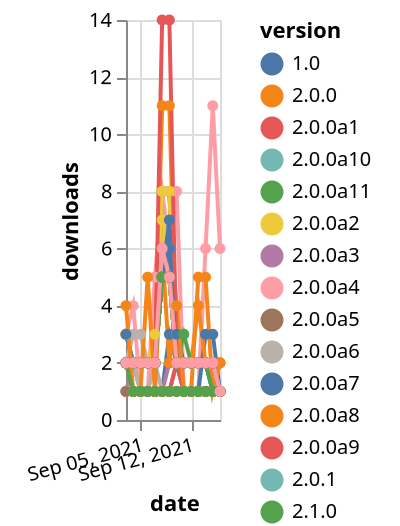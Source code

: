 {"$schema": "https://vega.github.io/schema/vega-lite/v5.json", "description": "A simple bar chart with embedded data.", "data": {"values": [{"date": "2021-09-03", "total": 2658, "delta": 2, "version": "2.0.0a6"}, {"date": "2021-09-04", "total": 2661, "delta": 3, "version": "2.0.0a6"}, {"date": "2021-09-05", "total": 2664, "delta": 3, "version": "2.0.0a6"}, {"date": "2021-09-06", "total": 2666, "delta": 2, "version": "2.0.0a6"}, {"date": "2021-09-07", "total": 2668, "delta": 2, "version": "2.0.0a6"}, {"date": "2021-09-08", "total": 2673, "delta": 5, "version": "2.0.0a6"}, {"date": "2021-09-09", "total": 2678, "delta": 5, "version": "2.0.0a6"}, {"date": "2021-09-10", "total": 2680, "delta": 2, "version": "2.0.0a6"}, {"date": "2021-09-11", "total": 2682, "delta": 2, "version": "2.0.0a6"}, {"date": "2021-09-12", "total": 2684, "delta": 2, "version": "2.0.0a6"}, {"date": "2021-09-13", "total": 2686, "delta": 2, "version": "2.0.0a6"}, {"date": "2021-09-14", "total": 2688, "delta": 2, "version": "2.0.0a6"}, {"date": "2021-09-15", "total": 2690, "delta": 2, "version": "2.0.0a6"}, {"date": "2021-09-16", "total": 2691, "delta": 1, "version": "2.0.0a6"}, {"date": "2021-09-03", "total": 136, "delta": 3, "version": "4.2.2"}, {"date": "2021-09-04", "total": 140, "delta": 4, "version": "4.2.2"}, {"date": "2021-09-05", "total": 141, "delta": 1, "version": "4.2.2"}, {"date": "2021-09-06", "total": 142, "delta": 1, "version": "4.2.2"}, {"date": "2021-09-07", "total": 147, "delta": 5, "version": "4.2.2"}, {"date": "2021-09-08", "total": 155, "delta": 8, "version": "4.2.2"}, {"date": "2021-09-09", "total": 161, "delta": 6, "version": "4.2.2"}, {"date": "2021-09-10", "total": 169, "delta": 8, "version": "4.2.2"}, {"date": "2021-09-11", "total": 170, "delta": 1, "version": "4.2.2"}, {"date": "2021-09-12", "total": 171, "delta": 1, "version": "4.2.2"}, {"date": "2021-09-13", "total": 172, "delta": 1, "version": "4.2.2"}, {"date": "2021-09-14", "total": 178, "delta": 6, "version": "4.2.2"}, {"date": "2021-09-15", "total": 189, "delta": 11, "version": "4.2.2"}, {"date": "2021-09-16", "total": 195, "delta": 6, "version": "4.2.2"}, {"date": "2021-09-03", "total": 250, "delta": 2, "version": "4.1.1"}, {"date": "2021-09-04", "total": 251, "delta": 1, "version": "4.1.1"}, {"date": "2021-09-05", "total": 252, "delta": 1, "version": "4.1.1"}, {"date": "2021-09-06", "total": 253, "delta": 1, "version": "4.1.1"}, {"date": "2021-09-07", "total": 254, "delta": 1, "version": "4.1.1"}, {"date": "2021-09-08", "total": 255, "delta": 1, "version": "4.1.1"}, {"date": "2021-09-09", "total": 256, "delta": 1, "version": "4.1.1"}, {"date": "2021-09-10", "total": 258, "delta": 2, "version": "4.1.1"}, {"date": "2021-09-11", "total": 259, "delta": 1, "version": "4.1.1"}, {"date": "2021-09-12", "total": 260, "delta": 1, "version": "4.1.1"}, {"date": "2021-09-13", "total": 261, "delta": 1, "version": "4.1.1"}, {"date": "2021-09-14", "total": 262, "delta": 1, "version": "4.1.1"}, {"date": "2021-09-15", "total": 263, "delta": 1, "version": "4.1.1"}, {"date": "2021-09-16", "total": 264, "delta": 1, "version": "4.1.1"}, {"date": "2021-09-03", "total": 1677, "delta": 2, "version": "3.2.1"}, {"date": "2021-09-04", "total": 1679, "delta": 2, "version": "3.2.1"}, {"date": "2021-09-05", "total": 1681, "delta": 2, "version": "3.2.1"}, {"date": "2021-09-06", "total": 1683, "delta": 2, "version": "3.2.1"}, {"date": "2021-09-07", "total": 1685, "delta": 2, "version": "3.2.1"}, {"date": "2021-09-08", "total": 1693, "delta": 8, "version": "3.2.1"}, {"date": "2021-09-09", "total": 1701, "delta": 8, "version": "3.2.1"}, {"date": "2021-09-10", "total": 1703, "delta": 2, "version": "3.2.1"}, {"date": "2021-09-11", "total": 1705, "delta": 2, "version": "3.2.1"}, {"date": "2021-09-12", "total": 1707, "delta": 2, "version": "3.2.1"}, {"date": "2021-09-13", "total": 1709, "delta": 2, "version": "3.2.1"}, {"date": "2021-09-14", "total": 1711, "delta": 2, "version": "3.2.1"}, {"date": "2021-09-15", "total": 1713, "delta": 2, "version": "3.2.1"}, {"date": "2021-09-16", "total": 1714, "delta": 1, "version": "3.2.1"}, {"date": "2021-09-03", "total": 151, "delta": 2, "version": "4.2.0"}, {"date": "2021-09-04", "total": 152, "delta": 1, "version": "4.2.0"}, {"date": "2021-09-05", "total": 153, "delta": 1, "version": "4.2.0"}, {"date": "2021-09-06", "total": 154, "delta": 1, "version": "4.2.0"}, {"date": "2021-09-07", "total": 155, "delta": 1, "version": "4.2.0"}, {"date": "2021-09-08", "total": 156, "delta": 1, "version": "4.2.0"}, {"date": "2021-09-09", "total": 157, "delta": 1, "version": "4.2.0"}, {"date": "2021-09-10", "total": 158, "delta": 1, "version": "4.2.0"}, {"date": "2021-09-11", "total": 159, "delta": 1, "version": "4.2.0"}, {"date": "2021-09-12", "total": 160, "delta": 1, "version": "4.2.0"}, {"date": "2021-09-13", "total": 161, "delta": 1, "version": "4.2.0"}, {"date": "2021-09-14", "total": 162, "delta": 1, "version": "4.2.0"}, {"date": "2021-09-15", "total": 163, "delta": 1, "version": "4.2.0"}, {"date": "2021-09-16", "total": 164, "delta": 1, "version": "4.2.0"}, {"date": "2021-09-03", "total": 1585, "delta": 2, "version": "2.3.0"}, {"date": "2021-09-04", "total": 1587, "delta": 2, "version": "2.3.0"}, {"date": "2021-09-05", "total": 1589, "delta": 2, "version": "2.3.0"}, {"date": "2021-09-06", "total": 1591, "delta": 2, "version": "2.3.0"}, {"date": "2021-09-07", "total": 1593, "delta": 2, "version": "2.3.0"}, {"date": "2021-09-08", "total": 1598, "delta": 5, "version": "2.3.0"}, {"date": "2021-09-09", "total": 1603, "delta": 5, "version": "2.3.0"}, {"date": "2021-09-10", "total": 1605, "delta": 2, "version": "2.3.0"}, {"date": "2021-09-11", "total": 1607, "delta": 2, "version": "2.3.0"}, {"date": "2021-09-12", "total": 1609, "delta": 2, "version": "2.3.0"}, {"date": "2021-09-13", "total": 1611, "delta": 2, "version": "2.3.0"}, {"date": "2021-09-14", "total": 1613, "delta": 2, "version": "2.3.0"}, {"date": "2021-09-15", "total": 1615, "delta": 2, "version": "2.3.0"}, {"date": "2021-09-16", "total": 1616, "delta": 1, "version": "2.3.0"}, {"date": "2021-09-03", "total": 443, "delta": 1, "version": "3.3.1"}, {"date": "2021-09-04", "total": 445, "delta": 2, "version": "3.3.1"}, {"date": "2021-09-05", "total": 446, "delta": 1, "version": "3.3.1"}, {"date": "2021-09-06", "total": 447, "delta": 1, "version": "3.3.1"}, {"date": "2021-09-07", "total": 448, "delta": 1, "version": "3.3.1"}, {"date": "2021-09-08", "total": 449, "delta": 1, "version": "3.3.1"}, {"date": "2021-09-09", "total": 450, "delta": 1, "version": "3.3.1"}, {"date": "2021-09-10", "total": 451, "delta": 1, "version": "3.3.1"}, {"date": "2021-09-11", "total": 452, "delta": 1, "version": "3.3.1"}, {"date": "2021-09-12", "total": 453, "delta": 1, "version": "3.3.1"}, {"date": "2021-09-13", "total": 454, "delta": 1, "version": "3.3.1"}, {"date": "2021-09-14", "total": 455, "delta": 1, "version": "3.3.1"}, {"date": "2021-09-15", "total": 456, "delta": 1, "version": "3.3.1"}, {"date": "2021-09-16", "total": 457, "delta": 1, "version": "3.3.1"}, {"date": "2021-09-03", "total": 3876, "delta": 3, "version": "2.0.0a8"}, {"date": "2021-09-04", "total": 3878, "delta": 2, "version": "2.0.0a8"}, {"date": "2021-09-05", "total": 3880, "delta": 2, "version": "2.0.0a8"}, {"date": "2021-09-06", "total": 3882, "delta": 2, "version": "2.0.0a8"}, {"date": "2021-09-07", "total": 3884, "delta": 2, "version": "2.0.0a8"}, {"date": "2021-09-08", "total": 3895, "delta": 11, "version": "2.0.0a8"}, {"date": "2021-09-09", "total": 3906, "delta": 11, "version": "2.0.0a8"}, {"date": "2021-09-10", "total": 3908, "delta": 2, "version": "2.0.0a8"}, {"date": "2021-09-11", "total": 3910, "delta": 2, "version": "2.0.0a8"}, {"date": "2021-09-12", "total": 3912, "delta": 2, "version": "2.0.0a8"}, {"date": "2021-09-13", "total": 3914, "delta": 2, "version": "2.0.0a8"}, {"date": "2021-09-14", "total": 3916, "delta": 2, "version": "2.0.0a8"}, {"date": "2021-09-15", "total": 3918, "delta": 2, "version": "2.0.0a8"}, {"date": "2021-09-16", "total": 3919, "delta": 1, "version": "2.0.0a8"}, {"date": "2021-09-03", "total": 157, "delta": 1, "version": "3.5.1"}, {"date": "2021-09-04", "total": 158, "delta": 1, "version": "3.5.1"}, {"date": "2021-09-05", "total": 159, "delta": 1, "version": "3.5.1"}, {"date": "2021-09-06", "total": 160, "delta": 1, "version": "3.5.1"}, {"date": "2021-09-07", "total": 161, "delta": 1, "version": "3.5.1"}, {"date": "2021-09-08", "total": 162, "delta": 1, "version": "3.5.1"}, {"date": "2021-09-09", "total": 165, "delta": 3, "version": "3.5.1"}, {"date": "2021-09-10", "total": 167, "delta": 2, "version": "3.5.1"}, {"date": "2021-09-11", "total": 168, "delta": 1, "version": "3.5.1"}, {"date": "2021-09-12", "total": 169, "delta": 1, "version": "3.5.1"}, {"date": "2021-09-13", "total": 170, "delta": 1, "version": "3.5.1"}, {"date": "2021-09-14", "total": 173, "delta": 3, "version": "3.5.1"}, {"date": "2021-09-15", "total": 176, "delta": 3, "version": "3.5.1"}, {"date": "2021-09-16", "total": 177, "delta": 1, "version": "3.5.1"}, {"date": "2021-09-03", "total": 2217, "delta": 3, "version": "3.3.0"}, {"date": "2021-09-04", "total": 2219, "delta": 2, "version": "3.3.0"}, {"date": "2021-09-05", "total": 2221, "delta": 2, "version": "3.3.0"}, {"date": "2021-09-06", "total": 2223, "delta": 2, "version": "3.3.0"}, {"date": "2021-09-07", "total": 2226, "delta": 3, "version": "3.3.0"}, {"date": "2021-09-08", "total": 2233, "delta": 7, "version": "3.3.0"}, {"date": "2021-09-09", "total": 2238, "delta": 5, "version": "3.3.0"}, {"date": "2021-09-10", "total": 2241, "delta": 3, "version": "3.3.0"}, {"date": "2021-09-11", "total": 2243, "delta": 2, "version": "3.3.0"}, {"date": "2021-09-12", "total": 2245, "delta": 2, "version": "3.3.0"}, {"date": "2021-09-13", "total": 2247, "delta": 2, "version": "3.3.0"}, {"date": "2021-09-14", "total": 2249, "delta": 2, "version": "3.3.0"}, {"date": "2021-09-15", "total": 2251, "delta": 2, "version": "3.3.0"}, {"date": "2021-09-16", "total": 2252, "delta": 1, "version": "3.3.0"}, {"date": "2021-09-03", "total": 203, "delta": 1, "version": "3.4.0"}, {"date": "2021-09-04", "total": 204, "delta": 1, "version": "3.4.0"}, {"date": "2021-09-05", "total": 205, "delta": 1, "version": "3.4.0"}, {"date": "2021-09-06", "total": 206, "delta": 1, "version": "3.4.0"}, {"date": "2021-09-07", "total": 207, "delta": 1, "version": "3.4.0"}, {"date": "2021-09-08", "total": 208, "delta": 1, "version": "3.4.0"}, {"date": "2021-09-09", "total": 209, "delta": 1, "version": "3.4.0"}, {"date": "2021-09-10", "total": 210, "delta": 1, "version": "3.4.0"}, {"date": "2021-09-11", "total": 211, "delta": 1, "version": "3.4.0"}, {"date": "2021-09-12", "total": 212, "delta": 1, "version": "3.4.0"}, {"date": "2021-09-13", "total": 213, "delta": 1, "version": "3.4.0"}, {"date": "2021-09-14", "total": 214, "delta": 1, "version": "3.4.0"}, {"date": "2021-09-15", "total": 215, "delta": 1, "version": "3.4.0"}, {"date": "2021-09-16", "total": 216, "delta": 1, "version": "3.4.0"}, {"date": "2021-09-03", "total": 417, "delta": 1, "version": "3.4.1"}, {"date": "2021-09-04", "total": 418, "delta": 1, "version": "3.4.1"}, {"date": "2021-09-05", "total": 419, "delta": 1, "version": "3.4.1"}, {"date": "2021-09-06", "total": 420, "delta": 1, "version": "3.4.1"}, {"date": "2021-09-07", "total": 421, "delta": 1, "version": "3.4.1"}, {"date": "2021-09-08", "total": 422, "delta": 1, "version": "3.4.1"}, {"date": "2021-09-09", "total": 423, "delta": 1, "version": "3.4.1"}, {"date": "2021-09-10", "total": 424, "delta": 1, "version": "3.4.1"}, {"date": "2021-09-11", "total": 425, "delta": 1, "version": "3.4.1"}, {"date": "2021-09-12", "total": 426, "delta": 1, "version": "3.4.1"}, {"date": "2021-09-13", "total": 427, "delta": 1, "version": "3.4.1"}, {"date": "2021-09-14", "total": 428, "delta": 1, "version": "3.4.1"}, {"date": "2021-09-15", "total": 429, "delta": 1, "version": "3.4.1"}, {"date": "2021-09-16", "total": 430, "delta": 1, "version": "3.4.1"}, {"date": "2021-09-03", "total": 2205, "delta": 2, "version": "2.0.1"}, {"date": "2021-09-04", "total": 2207, "delta": 2, "version": "2.0.1"}, {"date": "2021-09-05", "total": 2209, "delta": 2, "version": "2.0.1"}, {"date": "2021-09-06", "total": 2211, "delta": 2, "version": "2.0.1"}, {"date": "2021-09-07", "total": 2213, "delta": 2, "version": "2.0.1"}, {"date": "2021-09-08", "total": 2218, "delta": 5, "version": "2.0.1"}, {"date": "2021-09-09", "total": 2223, "delta": 5, "version": "2.0.1"}, {"date": "2021-09-10", "total": 2225, "delta": 2, "version": "2.0.1"}, {"date": "2021-09-11", "total": 2227, "delta": 2, "version": "2.0.1"}, {"date": "2021-09-12", "total": 2229, "delta": 2, "version": "2.0.1"}, {"date": "2021-09-13", "total": 2231, "delta": 2, "version": "2.0.1"}, {"date": "2021-09-14", "total": 2233, "delta": 2, "version": "2.0.1"}, {"date": "2021-09-15", "total": 2235, "delta": 2, "version": "2.0.1"}, {"date": "2021-09-16", "total": 2236, "delta": 1, "version": "2.0.1"}, {"date": "2021-09-03", "total": 3582, "delta": 2, "version": "3.2.2"}, {"date": "2021-09-04", "total": 3584, "delta": 2, "version": "3.2.2"}, {"date": "2021-09-05", "total": 3586, "delta": 2, "version": "3.2.2"}, {"date": "2021-09-06", "total": 3588, "delta": 2, "version": "3.2.2"}, {"date": "2021-09-07", "total": 3590, "delta": 2, "version": "3.2.2"}, {"date": "2021-09-08", "total": 3598, "delta": 8, "version": "3.2.2"}, {"date": "2021-09-09", "total": 3606, "delta": 8, "version": "3.2.2"}, {"date": "2021-09-10", "total": 3608, "delta": 2, "version": "3.2.2"}, {"date": "2021-09-11", "total": 3610, "delta": 2, "version": "3.2.2"}, {"date": "2021-09-12", "total": 3612, "delta": 2, "version": "3.2.2"}, {"date": "2021-09-13", "total": 3614, "delta": 2, "version": "3.2.2"}, {"date": "2021-09-14", "total": 3616, "delta": 2, "version": "3.2.2"}, {"date": "2021-09-15", "total": 3618, "delta": 2, "version": "3.2.2"}, {"date": "2021-09-16", "total": 3619, "delta": 1, "version": "3.2.2"}, {"date": "2021-09-03", "total": 1484, "delta": 2, "version": "3.0.1"}, {"date": "2021-09-04", "total": 1486, "delta": 2, "version": "3.0.1"}, {"date": "2021-09-05", "total": 1488, "delta": 2, "version": "3.0.1"}, {"date": "2021-09-06", "total": 1490, "delta": 2, "version": "3.0.1"}, {"date": "2021-09-07", "total": 1492, "delta": 2, "version": "3.0.1"}, {"date": "2021-09-08", "total": 1497, "delta": 5, "version": "3.0.1"}, {"date": "2021-09-09", "total": 1502, "delta": 5, "version": "3.0.1"}, {"date": "2021-09-10", "total": 1504, "delta": 2, "version": "3.0.1"}, {"date": "2021-09-11", "total": 1506, "delta": 2, "version": "3.0.1"}, {"date": "2021-09-12", "total": 1508, "delta": 2, "version": "3.0.1"}, {"date": "2021-09-13", "total": 1510, "delta": 2, "version": "3.0.1"}, {"date": "2021-09-14", "total": 1512, "delta": 2, "version": "3.0.1"}, {"date": "2021-09-15", "total": 1514, "delta": 2, "version": "3.0.1"}, {"date": "2021-09-16", "total": 1515, "delta": 1, "version": "3.0.1"}, {"date": "2021-09-03", "total": 233, "delta": 2, "version": "4.2.1"}, {"date": "2021-09-04", "total": 234, "delta": 1, "version": "4.2.1"}, {"date": "2021-09-05", "total": 235, "delta": 1, "version": "4.2.1"}, {"date": "2021-09-06", "total": 236, "delta": 1, "version": "4.2.1"}, {"date": "2021-09-07", "total": 237, "delta": 1, "version": "4.2.1"}, {"date": "2021-09-08", "total": 238, "delta": 1, "version": "4.2.1"}, {"date": "2021-09-09", "total": 240, "delta": 2, "version": "4.2.1"}, {"date": "2021-09-10", "total": 242, "delta": 2, "version": "4.2.1"}, {"date": "2021-09-11", "total": 243, "delta": 1, "version": "4.2.1"}, {"date": "2021-09-12", "total": 244, "delta": 1, "version": "4.2.1"}, {"date": "2021-09-13", "total": 245, "delta": 1, "version": "4.2.1"}, {"date": "2021-09-14", "total": 246, "delta": 1, "version": "4.2.1"}, {"date": "2021-09-15", "total": 247, "delta": 1, "version": "4.2.1"}, {"date": "2021-09-16", "total": 248, "delta": 1, "version": "4.2.1"}, {"date": "2021-09-03", "total": 2966, "delta": 3, "version": "2.0.0"}, {"date": "2021-09-04", "total": 2968, "delta": 2, "version": "2.0.0"}, {"date": "2021-09-05", "total": 2970, "delta": 2, "version": "2.0.0"}, {"date": "2021-09-06", "total": 2972, "delta": 2, "version": "2.0.0"}, {"date": "2021-09-07", "total": 2974, "delta": 2, "version": "2.0.0"}, {"date": "2021-09-08", "total": 2982, "delta": 8, "version": "2.0.0"}, {"date": "2021-09-09", "total": 2990, "delta": 8, "version": "2.0.0"}, {"date": "2021-09-10", "total": 2992, "delta": 2, "version": "2.0.0"}, {"date": "2021-09-11", "total": 2994, "delta": 2, "version": "2.0.0"}, {"date": "2021-09-12", "total": 2996, "delta": 2, "version": "2.0.0"}, {"date": "2021-09-13", "total": 3000, "delta": 4, "version": "2.0.0"}, {"date": "2021-09-14", "total": 3002, "delta": 2, "version": "2.0.0"}, {"date": "2021-09-15", "total": 3004, "delta": 2, "version": "2.0.0"}, {"date": "2021-09-16", "total": 3005, "delta": 1, "version": "2.0.0"}, {"date": "2021-09-03", "total": 2169, "delta": 2, "version": "2.2.0"}, {"date": "2021-09-04", "total": 2171, "delta": 2, "version": "2.2.0"}, {"date": "2021-09-05", "total": 2173, "delta": 2, "version": "2.2.0"}, {"date": "2021-09-06", "total": 2175, "delta": 2, "version": "2.2.0"}, {"date": "2021-09-07", "total": 2177, "delta": 2, "version": "2.2.0"}, {"date": "2021-09-08", "total": 2185, "delta": 8, "version": "2.2.0"}, {"date": "2021-09-09", "total": 2193, "delta": 8, "version": "2.2.0"}, {"date": "2021-09-10", "total": 2195, "delta": 2, "version": "2.2.0"}, {"date": "2021-09-11", "total": 2197, "delta": 2, "version": "2.2.0"}, {"date": "2021-09-12", "total": 2199, "delta": 2, "version": "2.2.0"}, {"date": "2021-09-13", "total": 2201, "delta": 2, "version": "2.2.0"}, {"date": "2021-09-14", "total": 2203, "delta": 2, "version": "2.2.0"}, {"date": "2021-09-15", "total": 2205, "delta": 2, "version": "2.2.0"}, {"date": "2021-09-16", "total": 2206, "delta": 1, "version": "2.2.0"}, {"date": "2021-09-03", "total": 3587, "delta": 3, "version": "2.0.0a2"}, {"date": "2021-09-04", "total": 3589, "delta": 2, "version": "2.0.0a2"}, {"date": "2021-09-05", "total": 3591, "delta": 2, "version": "2.0.0a2"}, {"date": "2021-09-06", "total": 3593, "delta": 2, "version": "2.0.0a2"}, {"date": "2021-09-07", "total": 3595, "delta": 2, "version": "2.0.0a2"}, {"date": "2021-09-08", "total": 3600, "delta": 5, "version": "2.0.0a2"}, {"date": "2021-09-09", "total": 3605, "delta": 5, "version": "2.0.0a2"}, {"date": "2021-09-10", "total": 3607, "delta": 2, "version": "2.0.0a2"}, {"date": "2021-09-11", "total": 3609, "delta": 2, "version": "2.0.0a2"}, {"date": "2021-09-12", "total": 3611, "delta": 2, "version": "2.0.0a2"}, {"date": "2021-09-13", "total": 3613, "delta": 2, "version": "2.0.0a2"}, {"date": "2021-09-14", "total": 3615, "delta": 2, "version": "2.0.0a2"}, {"date": "2021-09-15", "total": 3617, "delta": 2, "version": "2.0.0a2"}, {"date": "2021-09-16", "total": 3618, "delta": 1, "version": "2.0.0a2"}, {"date": "2021-09-03", "total": 2704, "delta": 2, "version": "2.0.0a10"}, {"date": "2021-09-04", "total": 2706, "delta": 2, "version": "2.0.0a10"}, {"date": "2021-09-05", "total": 2708, "delta": 2, "version": "2.0.0a10"}, {"date": "2021-09-06", "total": 2710, "delta": 2, "version": "2.0.0a10"}, {"date": "2021-09-07", "total": 2712, "delta": 2, "version": "2.0.0a10"}, {"date": "2021-09-08", "total": 2717, "delta": 5, "version": "2.0.0a10"}, {"date": "2021-09-09", "total": 2722, "delta": 5, "version": "2.0.0a10"}, {"date": "2021-09-10", "total": 2724, "delta": 2, "version": "2.0.0a10"}, {"date": "2021-09-11", "total": 2726, "delta": 2, "version": "2.0.0a10"}, {"date": "2021-09-12", "total": 2728, "delta": 2, "version": "2.0.0a10"}, {"date": "2021-09-13", "total": 2730, "delta": 2, "version": "2.0.0a10"}, {"date": "2021-09-14", "total": 2732, "delta": 2, "version": "2.0.0a10"}, {"date": "2021-09-15", "total": 2733, "delta": 1, "version": "2.0.0a10"}, {"date": "2021-09-16", "total": 2734, "delta": 1, "version": "2.0.0a10"}, {"date": "2021-09-03", "total": 1453, "delta": 2, "version": "3.0.0"}, {"date": "2021-09-04", "total": 1455, "delta": 2, "version": "3.0.0"}, {"date": "2021-09-05", "total": 1457, "delta": 2, "version": "3.0.0"}, {"date": "2021-09-06", "total": 1459, "delta": 2, "version": "3.0.0"}, {"date": "2021-09-07", "total": 1461, "delta": 2, "version": "3.0.0"}, {"date": "2021-09-08", "total": 1466, "delta": 5, "version": "3.0.0"}, {"date": "2021-09-09", "total": 1471, "delta": 5, "version": "3.0.0"}, {"date": "2021-09-10", "total": 1473, "delta": 2, "version": "3.0.0"}, {"date": "2021-09-11", "total": 1475, "delta": 2, "version": "3.0.0"}, {"date": "2021-09-12", "total": 1477, "delta": 2, "version": "3.0.0"}, {"date": "2021-09-13", "total": 1479, "delta": 2, "version": "3.0.0"}, {"date": "2021-09-14", "total": 1481, "delta": 2, "version": "3.0.0"}, {"date": "2021-09-15", "total": 1483, "delta": 2, "version": "3.0.0"}, {"date": "2021-09-16", "total": 1484, "delta": 1, "version": "3.0.0"}, {"date": "2021-09-03", "total": 4224, "delta": 2, "version": "1.0"}, {"date": "2021-09-04", "total": 4226, "delta": 2, "version": "1.0"}, {"date": "2021-09-05", "total": 4228, "delta": 2, "version": "1.0"}, {"date": "2021-09-06", "total": 4230, "delta": 2, "version": "1.0"}, {"date": "2021-09-07", "total": 4232, "delta": 2, "version": "1.0"}, {"date": "2021-09-08", "total": 4237, "delta": 5, "version": "1.0"}, {"date": "2021-09-09", "total": 4243, "delta": 6, "version": "1.0"}, {"date": "2021-09-10", "total": 4246, "delta": 3, "version": "1.0"}, {"date": "2021-09-11", "total": 4248, "delta": 2, "version": "1.0"}, {"date": "2021-09-12", "total": 4250, "delta": 2, "version": "1.0"}, {"date": "2021-09-13", "total": 4252, "delta": 2, "version": "1.0"}, {"date": "2021-09-14", "total": 4254, "delta": 2, "version": "1.0"}, {"date": "2021-09-15", "total": 4255, "delta": 1, "version": "1.0"}, {"date": "2021-09-16", "total": 4256, "delta": 1, "version": "1.0"}, {"date": "2021-09-03", "total": 1517, "delta": 2, "version": "3.2.0"}, {"date": "2021-09-04", "total": 1519, "delta": 2, "version": "3.2.0"}, {"date": "2021-09-05", "total": 1521, "delta": 2, "version": "3.2.0"}, {"date": "2021-09-06", "total": 1523, "delta": 2, "version": "3.2.0"}, {"date": "2021-09-07", "total": 1525, "delta": 2, "version": "3.2.0"}, {"date": "2021-09-08", "total": 1530, "delta": 5, "version": "3.2.0"}, {"date": "2021-09-09", "total": 1535, "delta": 5, "version": "3.2.0"}, {"date": "2021-09-10", "total": 1537, "delta": 2, "version": "3.2.0"}, {"date": "2021-09-11", "total": 1539, "delta": 2, "version": "3.2.0"}, {"date": "2021-09-12", "total": 1541, "delta": 2, "version": "3.2.0"}, {"date": "2021-09-13", "total": 1543, "delta": 2, "version": "3.2.0"}, {"date": "2021-09-14", "total": 1545, "delta": 2, "version": "3.2.0"}, {"date": "2021-09-15", "total": 1547, "delta": 2, "version": "3.2.0"}, {"date": "2021-09-16", "total": 1548, "delta": 1, "version": "3.2.0"}, {"date": "2021-09-03", "total": 3891, "delta": 2, "version": "3.5.0"}, {"date": "2021-09-04", "total": 3893, "delta": 2, "version": "3.5.0"}, {"date": "2021-09-05", "total": 3894, "delta": 1, "version": "3.5.0"}, {"date": "2021-09-06", "total": 3895, "delta": 1, "version": "3.5.0"}, {"date": "2021-09-07", "total": 3897, "delta": 2, "version": "3.5.0"}, {"date": "2021-09-08", "total": 3898, "delta": 1, "version": "3.5.0"}, {"date": "2021-09-09", "total": 3899, "delta": 1, "version": "3.5.0"}, {"date": "2021-09-10", "total": 3900, "delta": 1, "version": "3.5.0"}, {"date": "2021-09-11", "total": 3901, "delta": 1, "version": "3.5.0"}, {"date": "2021-09-12", "total": 3902, "delta": 1, "version": "3.5.0"}, {"date": "2021-09-13", "total": 3903, "delta": 1, "version": "3.5.0"}, {"date": "2021-09-14", "total": 3904, "delta": 1, "version": "3.5.0"}, {"date": "2021-09-15", "total": 3905, "delta": 1, "version": "3.5.0"}, {"date": "2021-09-16", "total": 3906, "delta": 1, "version": "3.5.0"}, {"date": "2021-09-03", "total": 141, "delta": 2, "version": "4.1.0"}, {"date": "2021-09-04", "total": 142, "delta": 1, "version": "4.1.0"}, {"date": "2021-09-05", "total": 143, "delta": 1, "version": "4.1.0"}, {"date": "2021-09-06", "total": 144, "delta": 1, "version": "4.1.0"}, {"date": "2021-09-07", "total": 145, "delta": 1, "version": "4.1.0"}, {"date": "2021-09-08", "total": 146, "delta": 1, "version": "4.1.0"}, {"date": "2021-09-09", "total": 147, "delta": 1, "version": "4.1.0"}, {"date": "2021-09-10", "total": 149, "delta": 2, "version": "4.1.0"}, {"date": "2021-09-11", "total": 150, "delta": 1, "version": "4.1.0"}, {"date": "2021-09-12", "total": 151, "delta": 1, "version": "4.1.0"}, {"date": "2021-09-13", "total": 152, "delta": 1, "version": "4.1.0"}, {"date": "2021-09-14", "total": 153, "delta": 1, "version": "4.1.0"}, {"date": "2021-09-15", "total": 154, "delta": 1, "version": "4.1.0"}, {"date": "2021-09-16", "total": 155, "delta": 1, "version": "4.1.0"}, {"date": "2021-09-03", "total": 2690, "delta": 2, "version": "2.0.0a3"}, {"date": "2021-09-04", "total": 2692, "delta": 2, "version": "2.0.0a3"}, {"date": "2021-09-05", "total": 2694, "delta": 2, "version": "2.0.0a3"}, {"date": "2021-09-06", "total": 2696, "delta": 2, "version": "2.0.0a3"}, {"date": "2021-09-07", "total": 2698, "delta": 2, "version": "2.0.0a3"}, {"date": "2021-09-08", "total": 2703, "delta": 5, "version": "2.0.0a3"}, {"date": "2021-09-09", "total": 2708, "delta": 5, "version": "2.0.0a3"}, {"date": "2021-09-10", "total": 2710, "delta": 2, "version": "2.0.0a3"}, {"date": "2021-09-11", "total": 2712, "delta": 2, "version": "2.0.0a3"}, {"date": "2021-09-12", "total": 2714, "delta": 2, "version": "2.0.0a3"}, {"date": "2021-09-13", "total": 2716, "delta": 2, "version": "2.0.0a3"}, {"date": "2021-09-14", "total": 2718, "delta": 2, "version": "2.0.0a3"}, {"date": "2021-09-15", "total": 2720, "delta": 2, "version": "2.0.0a3"}, {"date": "2021-09-16", "total": 2721, "delta": 1, "version": "2.0.0a3"}, {"date": "2021-09-03", "total": 1909, "delta": 2, "version": "2.1.0"}, {"date": "2021-09-04", "total": 1911, "delta": 2, "version": "2.1.0"}, {"date": "2021-09-05", "total": 1913, "delta": 2, "version": "2.1.0"}, {"date": "2021-09-06", "total": 1915, "delta": 2, "version": "2.1.0"}, {"date": "2021-09-07", "total": 1917, "delta": 2, "version": "2.1.0"}, {"date": "2021-09-08", "total": 1922, "delta": 5, "version": "2.1.0"}, {"date": "2021-09-09", "total": 1927, "delta": 5, "version": "2.1.0"}, {"date": "2021-09-10", "total": 1929, "delta": 2, "version": "2.1.0"}, {"date": "2021-09-11", "total": 1931, "delta": 2, "version": "2.1.0"}, {"date": "2021-09-12", "total": 1933, "delta": 2, "version": "2.1.0"}, {"date": "2021-09-13", "total": 1935, "delta": 2, "version": "2.1.0"}, {"date": "2021-09-14", "total": 1937, "delta": 2, "version": "2.1.0"}, {"date": "2021-09-15", "total": 1939, "delta": 2, "version": "2.1.0"}, {"date": "2021-09-16", "total": 1940, "delta": 1, "version": "2.1.0"}, {"date": "2021-09-03", "total": 1462, "delta": 3, "version": "3.1.0"}, {"date": "2021-09-04", "total": 1464, "delta": 2, "version": "3.1.0"}, {"date": "2021-09-05", "total": 1466, "delta": 2, "version": "3.1.0"}, {"date": "2021-09-06", "total": 1468, "delta": 2, "version": "3.1.0"}, {"date": "2021-09-07", "total": 1470, "delta": 2, "version": "3.1.0"}, {"date": "2021-09-08", "total": 1475, "delta": 5, "version": "3.1.0"}, {"date": "2021-09-09", "total": 1482, "delta": 7, "version": "3.1.0"}, {"date": "2021-09-10", "total": 1484, "delta": 2, "version": "3.1.0"}, {"date": "2021-09-11", "total": 1486, "delta": 2, "version": "3.1.0"}, {"date": "2021-09-12", "total": 1488, "delta": 2, "version": "3.1.0"}, {"date": "2021-09-13", "total": 1490, "delta": 2, "version": "3.1.0"}, {"date": "2021-09-14", "total": 1492, "delta": 2, "version": "3.1.0"}, {"date": "2021-09-15", "total": 1494, "delta": 2, "version": "3.1.0"}, {"date": "2021-09-16", "total": 1496, "delta": 2, "version": "3.1.0"}, {"date": "2021-09-03", "total": 1574, "delta": 2, "version": "3.2.3"}, {"date": "2021-09-04", "total": 1576, "delta": 2, "version": "3.2.3"}, {"date": "2021-09-05", "total": 1578, "delta": 2, "version": "3.2.3"}, {"date": "2021-09-06", "total": 1580, "delta": 2, "version": "3.2.3"}, {"date": "2021-09-07", "total": 1582, "delta": 2, "version": "3.2.3"}, {"date": "2021-09-08", "total": 1587, "delta": 5, "version": "3.2.3"}, {"date": "2021-09-09", "total": 1592, "delta": 5, "version": "3.2.3"}, {"date": "2021-09-10", "total": 1594, "delta": 2, "version": "3.2.3"}, {"date": "2021-09-11", "total": 1597, "delta": 3, "version": "3.2.3"}, {"date": "2021-09-12", "total": 1599, "delta": 2, "version": "3.2.3"}, {"date": "2021-09-13", "total": 1601, "delta": 2, "version": "3.2.3"}, {"date": "2021-09-14", "total": 1603, "delta": 2, "version": "3.2.3"}, {"date": "2021-09-15", "total": 1605, "delta": 2, "version": "3.2.3"}, {"date": "2021-09-16", "total": 1606, "delta": 1, "version": "3.2.3"}, {"date": "2021-09-03", "total": 521, "delta": 4, "version": "4.0.0"}, {"date": "2021-09-04", "total": 522, "delta": 1, "version": "4.0.0"}, {"date": "2021-09-05", "total": 523, "delta": 1, "version": "4.0.0"}, {"date": "2021-09-06", "total": 528, "delta": 5, "version": "4.0.0"}, {"date": "2021-09-07", "total": 529, "delta": 1, "version": "4.0.0"}, {"date": "2021-09-08", "total": 535, "delta": 6, "version": "4.0.0"}, {"date": "2021-09-09", "total": 537, "delta": 2, "version": "4.0.0"}, {"date": "2021-09-10", "total": 541, "delta": 4, "version": "4.0.0"}, {"date": "2021-09-11", "total": 542, "delta": 1, "version": "4.0.0"}, {"date": "2021-09-12", "total": 543, "delta": 1, "version": "4.0.0"}, {"date": "2021-09-13", "total": 548, "delta": 5, "version": "4.0.0"}, {"date": "2021-09-14", "total": 553, "delta": 5, "version": "4.0.0"}, {"date": "2021-09-15", "total": 554, "delta": 1, "version": "4.0.0"}, {"date": "2021-09-16", "total": 556, "delta": 2, "version": "4.0.0"}, {"date": "2021-09-03", "total": 7428, "delta": 2, "version": "2.0.0a1"}, {"date": "2021-09-04", "total": 7430, "delta": 2, "version": "2.0.0a1"}, {"date": "2021-09-05", "total": 7432, "delta": 2, "version": "2.0.0a1"}, {"date": "2021-09-06", "total": 7434, "delta": 2, "version": "2.0.0a1"}, {"date": "2021-09-07", "total": 7436, "delta": 2, "version": "2.0.0a1"}, {"date": "2021-09-08", "total": 7450, "delta": 14, "version": "2.0.0a1"}, {"date": "2021-09-09", "total": 7464, "delta": 14, "version": "2.0.0a1"}, {"date": "2021-09-10", "total": 7466, "delta": 2, "version": "2.0.0a1"}, {"date": "2021-09-11", "total": 7468, "delta": 2, "version": "2.0.0a1"}, {"date": "2021-09-12", "total": 7470, "delta": 2, "version": "2.0.0a1"}, {"date": "2021-09-13", "total": 7472, "delta": 2, "version": "2.0.0a1"}, {"date": "2021-09-14", "total": 7474, "delta": 2, "version": "2.0.0a1"}, {"date": "2021-09-15", "total": 7476, "delta": 2, "version": "2.0.0a1"}, {"date": "2021-09-16", "total": 7477, "delta": 1, "version": "2.0.0a1"}, {"date": "2021-09-03", "total": 3321, "delta": 2, "version": "2.0.0a7"}, {"date": "2021-09-04", "total": 3323, "delta": 2, "version": "2.0.0a7"}, {"date": "2021-09-05", "total": 3325, "delta": 2, "version": "2.0.0a7"}, {"date": "2021-09-06", "total": 3327, "delta": 2, "version": "2.0.0a7"}, {"date": "2021-09-07", "total": 3329, "delta": 2, "version": "2.0.0a7"}, {"date": "2021-09-08", "total": 3334, "delta": 5, "version": "2.0.0a7"}, {"date": "2021-09-09", "total": 3340, "delta": 6, "version": "2.0.0a7"}, {"date": "2021-09-10", "total": 3342, "delta": 2, "version": "2.0.0a7"}, {"date": "2021-09-11", "total": 3344, "delta": 2, "version": "2.0.0a7"}, {"date": "2021-09-12", "total": 3346, "delta": 2, "version": "2.0.0a7"}, {"date": "2021-09-13", "total": 3348, "delta": 2, "version": "2.0.0a7"}, {"date": "2021-09-14", "total": 3350, "delta": 2, "version": "2.0.0a7"}, {"date": "2021-09-15", "total": 3352, "delta": 2, "version": "2.0.0a7"}, {"date": "2021-09-16", "total": 3353, "delta": 1, "version": "2.0.0a7"}, {"date": "2021-09-03", "total": 2813, "delta": 2, "version": "2.0.0a9"}, {"date": "2021-09-04", "total": 2815, "delta": 2, "version": "2.0.0a9"}, {"date": "2021-09-05", "total": 2817, "delta": 2, "version": "2.0.0a9"}, {"date": "2021-09-06", "total": 2819, "delta": 2, "version": "2.0.0a9"}, {"date": "2021-09-07", "total": 2821, "delta": 2, "version": "2.0.0a9"}, {"date": "2021-09-08", "total": 2826, "delta": 5, "version": "2.0.0a9"}, {"date": "2021-09-09", "total": 2831, "delta": 5, "version": "2.0.0a9"}, {"date": "2021-09-10", "total": 2833, "delta": 2, "version": "2.0.0a9"}, {"date": "2021-09-11", "total": 2835, "delta": 2, "version": "2.0.0a9"}, {"date": "2021-09-12", "total": 2837, "delta": 2, "version": "2.0.0a9"}, {"date": "2021-09-13", "total": 2839, "delta": 2, "version": "2.0.0a9"}, {"date": "2021-09-14", "total": 2841, "delta": 2, "version": "2.0.0a9"}, {"date": "2021-09-15", "total": 2843, "delta": 2, "version": "2.0.0a9"}, {"date": "2021-09-16", "total": 2844, "delta": 1, "version": "2.0.0a9"}, {"date": "2021-09-03", "total": 2772, "delta": 2, "version": "2.0.0a4"}, {"date": "2021-09-04", "total": 2774, "delta": 2, "version": "2.0.0a4"}, {"date": "2021-09-05", "total": 2776, "delta": 2, "version": "2.0.0a4"}, {"date": "2021-09-06", "total": 2778, "delta": 2, "version": "2.0.0a4"}, {"date": "2021-09-07", "total": 2780, "delta": 2, "version": "2.0.0a4"}, {"date": "2021-09-08", "total": 2785, "delta": 5, "version": "2.0.0a4"}, {"date": "2021-09-09", "total": 2790, "delta": 5, "version": "2.0.0a4"}, {"date": "2021-09-10", "total": 2792, "delta": 2, "version": "2.0.0a4"}, {"date": "2021-09-11", "total": 2794, "delta": 2, "version": "2.0.0a4"}, {"date": "2021-09-12", "total": 2796, "delta": 2, "version": "2.0.0a4"}, {"date": "2021-09-13", "total": 2798, "delta": 2, "version": "2.0.0a4"}, {"date": "2021-09-14", "total": 2800, "delta": 2, "version": "2.0.0a4"}, {"date": "2021-09-15", "total": 2802, "delta": 2, "version": "2.0.0a4"}, {"date": "2021-09-16", "total": 2803, "delta": 1, "version": "2.0.0a4"}, {"date": "2021-09-03", "total": 162, "delta": 2, "version": "4.1.2"}, {"date": "2021-09-04", "total": 163, "delta": 1, "version": "4.1.2"}, {"date": "2021-09-05", "total": 164, "delta": 1, "version": "4.1.2"}, {"date": "2021-09-06", "total": 165, "delta": 1, "version": "4.1.2"}, {"date": "2021-09-07", "total": 166, "delta": 1, "version": "4.1.2"}, {"date": "2021-09-08", "total": 167, "delta": 1, "version": "4.1.2"}, {"date": "2021-09-09", "total": 168, "delta": 1, "version": "4.1.2"}, {"date": "2021-09-10", "total": 169, "delta": 1, "version": "4.1.2"}, {"date": "2021-09-11", "total": 170, "delta": 1, "version": "4.1.2"}, {"date": "2021-09-12", "total": 171, "delta": 1, "version": "4.1.2"}, {"date": "2021-09-13", "total": 172, "delta": 1, "version": "4.1.2"}, {"date": "2021-09-14", "total": 173, "delta": 1, "version": "4.1.2"}, {"date": "2021-09-15", "total": 174, "delta": 1, "version": "4.1.2"}, {"date": "2021-09-16", "total": 175, "delta": 1, "version": "4.1.2"}, {"date": "2021-09-03", "total": 2624, "delta": 2, "version": "2.0.0a5"}, {"date": "2021-09-04", "total": 2626, "delta": 2, "version": "2.0.0a5"}, {"date": "2021-09-05", "total": 2628, "delta": 2, "version": "2.0.0a5"}, {"date": "2021-09-06", "total": 2630, "delta": 2, "version": "2.0.0a5"}, {"date": "2021-09-07", "total": 2632, "delta": 2, "version": "2.0.0a5"}, {"date": "2021-09-08", "total": 2637, "delta": 5, "version": "2.0.0a5"}, {"date": "2021-09-09", "total": 2642, "delta": 5, "version": "2.0.0a5"}, {"date": "2021-09-10", "total": 2644, "delta": 2, "version": "2.0.0a5"}, {"date": "2021-09-11", "total": 2646, "delta": 2, "version": "2.0.0a5"}, {"date": "2021-09-12", "total": 2648, "delta": 2, "version": "2.0.0a5"}, {"date": "2021-09-13", "total": 2650, "delta": 2, "version": "2.0.0a5"}, {"date": "2021-09-14", "total": 2652, "delta": 2, "version": "2.0.0a5"}, {"date": "2021-09-15", "total": 2654, "delta": 2, "version": "2.0.0a5"}, {"date": "2021-09-16", "total": 2655, "delta": 1, "version": "2.0.0a5"}, {"date": "2021-09-03", "total": 2659, "delta": 2, "version": "2.0.0a11"}, {"date": "2021-09-04", "total": 2661, "delta": 2, "version": "2.0.0a11"}, {"date": "2021-09-05", "total": 2663, "delta": 2, "version": "2.0.0a11"}, {"date": "2021-09-06", "total": 2665, "delta": 2, "version": "2.0.0a11"}, {"date": "2021-09-07", "total": 2667, "delta": 2, "version": "2.0.0a11"}, {"date": "2021-09-08", "total": 2672, "delta": 5, "version": "2.0.0a11"}, {"date": "2021-09-09", "total": 2677, "delta": 5, "version": "2.0.0a11"}, {"date": "2021-09-10", "total": 2679, "delta": 2, "version": "2.0.0a11"}, {"date": "2021-09-11", "total": 2681, "delta": 2, "version": "2.0.0a11"}, {"date": "2021-09-12", "total": 2683, "delta": 2, "version": "2.0.0a11"}, {"date": "2021-09-13", "total": 2685, "delta": 2, "version": "2.0.0a11"}, {"date": "2021-09-14", "total": 2687, "delta": 2, "version": "2.0.0a11"}, {"date": "2021-09-15", "total": 2688, "delta": 1, "version": "2.0.0a11"}, {"date": "2021-09-16", "total": 2689, "delta": 1, "version": "2.0.0a11"}, {"date": "2021-09-03", "total": 1885, "delta": 2, "version": "2.3.1"}, {"date": "2021-09-04", "total": 1887, "delta": 2, "version": "2.3.1"}, {"date": "2021-09-05", "total": 1889, "delta": 2, "version": "2.3.1"}, {"date": "2021-09-06", "total": 1891, "delta": 2, "version": "2.3.1"}, {"date": "2021-09-07", "total": 1893, "delta": 2, "version": "2.3.1"}, {"date": "2021-09-08", "total": 1899, "delta": 6, "version": "2.3.1"}, {"date": "2021-09-09", "total": 1904, "delta": 5, "version": "2.3.1"}, {"date": "2021-09-10", "total": 1906, "delta": 2, "version": "2.3.1"}, {"date": "2021-09-11", "total": 1908, "delta": 2, "version": "2.3.1"}, {"date": "2021-09-12", "total": 1910, "delta": 2, "version": "2.3.1"}, {"date": "2021-09-13", "total": 1912, "delta": 2, "version": "2.3.1"}, {"date": "2021-09-14", "total": 1914, "delta": 2, "version": "2.3.1"}, {"date": "2021-09-15", "total": 1916, "delta": 2, "version": "2.3.1"}, {"date": "2021-09-16", "total": 1917, "delta": 1, "version": "2.3.1"}]}, "width": "container", "mark": {"type": "line", "point": {"filled": true}}, "encoding": {"x": {"field": "date", "type": "temporal", "timeUnit": "yearmonthdate", "title": "date", "axis": {"labelAngle": -15}}, "y": {"field": "delta", "type": "quantitative", "title": "downloads"}, "color": {"field": "version", "type": "nominal"}, "tooltip": {"field": "delta"}}}